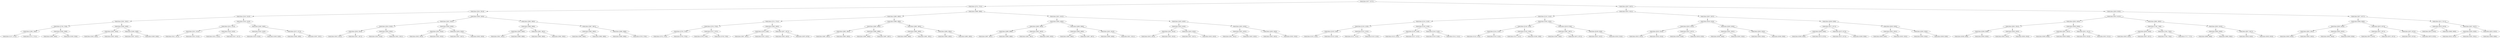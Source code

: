 digraph G{
1479091717 [label="Node{data=[5077, 5077]}"]
1479091717 -> 909065574
909065574 [label="Node{data=[3701, 3701]}"]
909065574 -> 534085308
534085308 [label="Node{data=[3614, 3614]}"]
534085308 -> 1203023752
1203023752 [label="Node{data=[3410, 3410]}"]
1203023752 -> 1455206517
1455206517 [label="Node{data=[3361, 3361]}"]
1455206517 -> 423064521
423064521 [label="Node{data=[2758, 2758]}"]
423064521 -> 765710029
765710029 [label="Node{data=[1994, 1994]}"]
765710029 -> 1334443038
1334443038 [label="Node{data=[1472, 1472]}"]
765710029 -> 2080756354
2080756354 [label="Node{data=[2721, 2721]}"]
423064521 -> 1578000368
1578000368 [label="Node{data=[3296, 3296]}"]
1578000368 -> 1835542362
1835542362 [label="Node{data=[2806, 2806]}"]
1578000368 -> 1828806629
1828806629 [label="Node{data=[3339, 3339]}"]
1455206517 -> 1061294341
1061294341 [label="Node{data=[3406, 3406]}"]
1061294341 -> 329201858
329201858 [label="Node{data=[3404, 3404]}"]
329201858 -> 1063362332
1063362332 [label="Node{data=[3403, 3403]}"]
329201858 -> 1484259682
1484259682 [label="Node{data=[3405, 3405]}"]
1061294341 -> 2006841681
2006841681 [label="Node{data=[3408, 3408]}"]
2006841681 -> 489588296
489588296 [label="Node{data=[3407, 3407]}"]
2006841681 -> 772043662
772043662 [label="Node{data=[3409, 3409]}"]
1203023752 -> 921637949
921637949 [label="Node{data=[3418, 3418]}"]
921637949 -> 773858496
773858496 [label="Node{data=[3414, 3414]}"]
773858496 -> 1205205898
1205205898 [label="Node{data=[3412, 3412]}"]
1205205898 -> 1245739261
1245739261 [label="Node{data=[3411, 3411]}"]
1205205898 -> 79745908
79745908 [label="Node{data=[3413, 3413]}"]
773858496 -> 736751880
736751880 [label="Node{data=[3416, 3416]}"]
736751880 -> 1133008468
1133008468 [label="Node{data=[3415, 3415]}"]
736751880 -> 180767048
180767048 [label="Node{data=[3417, 3417]}"]
921637949 -> 144666647
144666647 [label="Node{data=[3463, 3463]}"]
144666647 -> 1822077373
1822077373 [label="Node{data=[3420, 3420]}"]
1822077373 -> 1839292556
1839292556 [label="Node{data=[3419, 3419]}"]
1822077373 -> 1435891833
1435891833 [label="Node{data=[3439, 3439]}"]
144666647 -> 653862164
653862164 [label="Node{data=[3572, 3572]}"]
653862164 -> 534212399
534212399 [label="Node{data=[3489, 3489]}"]
653862164 -> 2039794009
2039794009 [label="Node{data=[3597, 3597]}"]
534085308 -> 54046754
54046754 [label="Node{data=[3630, 3630]}"]
54046754 -> 1812391124
1812391124 [label="Node{data=[3622, 3622]}"]
1812391124 -> 1208762476
1208762476 [label="Node{data=[3618, 3618]}"]
1208762476 -> 395154997
395154997 [label="Node{data=[3616, 3616]}"]
395154997 -> 1374850374
1374850374 [label="Node{data=[3615, 3615]}"]
395154997 -> 168424424
168424424 [label="Node{data=[3617, 3617]}"]
1208762476 -> 539811301
539811301 [label="Node{data=[3620, 3620]}"]
539811301 -> 1533795307
1533795307 [label="Node{data=[3619, 3619]}"]
539811301 -> 515306877
515306877 [label="Node{data=[3621, 3621]}"]
1812391124 -> 1533400048
1533400048 [label="Node{data=[3626, 3626]}"]
1533400048 -> 501280396
501280396 [label="Node{data=[3624, 3624]}"]
501280396 -> 408017496
408017496 [label="Node{data=[3623, 3623]}"]
501280396 -> 837146930
837146930 [label="Node{data=[3625, 3625]}"]
1533400048 -> 1147823789
1147823789 [label="Node{data=[3628, 3628]}"]
1147823789 -> 1592026146
1592026146 [label="Node{data=[3627, 3627]}"]
1147823789 -> 1223812796
1223812796 [label="Node{data=[3629, 3629]}"]
54046754 -> 1463978713
1463978713 [label="Node{data=[3693, 3693]}"]
1463978713 -> 1082835346
1082835346 [label="Node{data=[3689, 3689]}"]
1082835346 -> 1035106517
1035106517 [label="Node{data=[3659, 3659]}"]
1035106517 -> 2058464729
2058464729 [label="Node{data=[3631, 3631]}"]
1035106517 -> 963048468
963048468 [label="Node{data=[3688, 3688]}"]
1082835346 -> 804664571
804664571 [label="Node{data=[3691, 3691]}"]
804664571 -> 28083456
28083456 [label="Node{data=[3690, 3690]}"]
804664571 -> 1988374409
1988374409 [label="Node{data=[3692, 3692]}"]
1463978713 -> 2026681113
2026681113 [label="Node{data=[3697, 3697]}"]
2026681113 -> 1719865623
1719865623 [label="Node{data=[3695, 3695]}"]
1719865623 -> 65145922
65145922 [label="Node{data=[3694, 3694]}"]
1719865623 -> 1414370256
1414370256 [label="Node{data=[3696, 3696]}"]
2026681113 -> 1233434171
1233434171 [label="Node{data=[3699, 3699]}"]
1233434171 -> 930155957
930155957 [label="Node{data=[3698, 3698]}"]
1233434171 -> 618829573
618829573 [label="Node{data=[3700, 3700]}"]
909065574 -> 470373210
470373210 [label="Node{data=[4896, 4896]}"]
470373210 -> 1892682638
1892682638 [label="Node{data=[4880, 4880]}"]
1892682638 -> 1332980868
1332980868 [label="Node{data=[3741, 3741]}"]
1332980868 -> 2132361424
2132361424 [label="Node{data=[3705, 3705]}"]
2132361424 -> 702308330
702308330 [label="Node{data=[3703, 3703]}"]
702308330 -> 1495313700
1495313700 [label="Node{data=[3702, 3702]}"]
702308330 -> 199572744
199572744 [label="Node{data=[3704, 3704]}"]
2132361424 -> 1045427044
1045427044 [label="Node{data=[3707, 3707]}"]
1045427044 -> 1973934152
1973934152 [label="Node{data=[3706, 3706]}"]
1045427044 -> 699531861
699531861 [label="Node{data=[3708, 3708]}"]
1332980868 -> 186476310
186476310 [label="Node{data=[4463, 4463]}"]
186476310 -> 1250451906
1250451906 [label="Node{data=[4138, 4138]}"]
1250451906 -> 19305795
19305795 [label="Node{data=[3807, 3807]}"]
1250451906 -> 952078232
952078232 [label="Node{data=[4181, 4181]}"]
186476310 -> 1484417614
1484417614 [label="Node{data=[4877, 4877]}"]
1484417614 -> 1375049458
1375049458 [label="Node{data=[4625, 4625]}"]
1484417614 -> 1691131138
1691131138 [label="Node{data=[4879, 4879]}"]
1892682638 -> 541789516
541789516 [label="Node{data=[4888, 4888]}"]
541789516 -> 736635665
736635665 [label="Node{data=[4884, 4884]}"]
736635665 -> 1448569496
1448569496 [label="Node{data=[4882, 4882]}"]
1448569496 -> 1458821597
1458821597 [label="Node{data=[4881, 4881]}"]
1448569496 -> 774545186
774545186 [label="Node{data=[4883, 4883]}"]
736635665 -> 1156618581
1156618581 [label="Node{data=[4886, 4886]}"]
1156618581 -> 698231033
698231033 [label="Node{data=[4885, 4885]}"]
1156618581 -> 1634414886
1634414886 [label="Node{data=[4887, 4887]}"]
541789516 -> 457335206
457335206 [label="Node{data=[4892, 4892]}"]
457335206 -> 1530427818
1530427818 [label="Node{data=[4890, 4890]}"]
1530427818 -> 62479316
62479316 [label="Node{data=[4889, 4889]}"]
1530427818 -> 996386948
996386948 [label="Node{data=[4891, 4891]}"]
457335206 -> 866427167
866427167 [label="Node{data=[4894, 4894]}"]
866427167 -> 726236136
726236136 [label="Node{data=[4893, 4893]}"]
866427167 -> 1650975406
1650975406 [label="Node{data=[4895, 4895]}"]
470373210 -> 1155940846
1155940846 [label="Node{data=[4912, 4912]}"]
1155940846 -> 1381805108
1381805108 [label="Node{data=[4904, 4904]}"]
1381805108 -> 850009004
850009004 [label="Node{data=[4900, 4900]}"]
850009004 -> 1871048133
1871048133 [label="Node{data=[4898, 4898]}"]
1871048133 -> 429533418
429533418 [label="Node{data=[4897, 4897]}"]
1871048133 -> 781196001
781196001 [label="Node{data=[4899, 4899]}"]
850009004 -> 1275401188
1275401188 [label="Node{data=[4902, 4902]}"]
1275401188 -> 204350564
204350564 [label="Node{data=[4901, 4901]}"]
1275401188 -> 1144750195
1144750195 [label="Node{data=[4903, 4903]}"]
1381805108 -> 1792199943
1792199943 [label="Node{data=[4908, 4908]}"]
1792199943 -> 246180234
246180234 [label="Node{data=[4906, 4906]}"]
246180234 -> 1943826751
1943826751 [label="Node{data=[4905, 4905]}"]
246180234 -> 1811697455
1811697455 [label="Node{data=[4907, 4907]}"]
1792199943 -> 398073250
398073250 [label="Node{data=[4910, 4910]}"]
398073250 -> 2058864358
2058864358 [label="Node{data=[4909, 4909]}"]
398073250 -> 1794245894
1794245894 [label="Node{data=[4911, 4911]}"]
1155940846 -> 1669245504
1669245504 [label="Node{data=[4920, 4920]}"]
1669245504 -> 619637888
619637888 [label="Node{data=[4916, 4916]}"]
619637888 -> 1613405709
1613405709 [label="Node{data=[4914, 4914]}"]
1613405709 -> 445283643
445283643 [label="Node{data=[4913, 4913]}"]
1613405709 -> 212924544
212924544 [label="Node{data=[4915, 4915]}"]
619637888 -> 1600757626
1600757626 [label="Node{data=[4918, 4918]}"]
1600757626 -> 1804056684
1804056684 [label="Node{data=[4917, 4917]}"]
1600757626 -> 581792642
581792642 [label="Node{data=[4919, 4919]}"]
1669245504 -> 693304239
693304239 [label="Node{data=[4924, 4924]}"]
693304239 -> 986919856
986919856 [label="Node{data=[4922, 4922]}"]
986919856 -> 1824634974
1824634974 [label="Node{data=[4921, 4921]}"]
986919856 -> 632944423
632944423 [label="Node{data=[4923, 4923]}"]
693304239 -> 453570492
453570492 [label="Node{data=[4926, 4926]}"]
453570492 -> 946143710
946143710 [label="Node{data=[4925, 4925]}"]
453570492 -> 1502043588
1502043588 [label="Node{data=[5035, 5035]}"]
1479091717 -> 871209244
871209244 [label="Node{data=[6297, 6297]}"]
871209244 -> 1866786258
1866786258 [label="Node{data=[6251, 6251]}"]
1866786258 -> 2143248917
2143248917 [label="Node{data=[5142, 5142]}"]
2143248917 -> 481655131
481655131 [label="Node{data=[5134, 5134]}"]
481655131 -> 1137649320
1137649320 [label="Node{data=[5130, 5130]}"]
1137649320 -> 191705462
191705462 [label="Node{data=[5109, 5109]}"]
191705462 -> 256263620
256263620 [label="Node{data=[5105, 5105]}"]
191705462 -> 948869846
948869846 [label="Node{data=[5129, 5129]}"]
1137649320 -> 38670601
38670601 [label="Node{data=[5132, 5132]}"]
38670601 -> 1615488695
1615488695 [label="Node{data=[5131, 5131]}"]
38670601 -> 1562339103
1562339103 [label="Node{data=[5133, 5133]}"]
481655131 -> 294329920
294329920 [label="Node{data=[5138, 5138]}"]
294329920 -> 1673499425
1673499425 [label="Node{data=[5136, 5136]}"]
1673499425 -> 1358118463
1358118463 [label="Node{data=[5135, 5135]}"]
1673499425 -> 1987218593
1987218593 [label="Node{data=[5137, 5137]}"]
294329920 -> 1069741361
1069741361 [label="Node{data=[5140, 5140]}"]
1069741361 -> 544952179
544952179 [label="Node{data=[5139, 5139]}"]
1069741361 -> 1773182853
1773182853 [label="Node{data=[5141, 5141]}"]
2143248917 -> 197460374
197460374 [label="Node{data=[5350, 5350]}"]
197460374 -> 595990178
595990178 [label="Node{data=[5146, 5146]}"]
595990178 -> 1509737846
1509737846 [label="Node{data=[5144, 5144]}"]
1509737846 -> 878523771
878523771 [label="Node{data=[5143, 5143]}"]
1509737846 -> 397892567
397892567 [label="Node{data=[5145, 5145]}"]
595990178 -> 77036677
77036677 [label="Node{data=[5148, 5148]}"]
77036677 -> 1006620180
1006620180 [label="Node{data=[5147, 5147]}"]
77036677 -> 1716835069
1716835069 [label="Node{data=[5268, 5268]}"]
197460374 -> 1259361283
1259361283 [label="Node{data=[6136, 6136]}"]
1259361283 -> 1952217776
1952217776 [label="Node{data=[5897, 5897]}"]
1952217776 -> 823563585
823563585 [label="Node{data=[5383, 5383]}"]
1952217776 -> 1897233060
1897233060 [label="Node{data=[6072, 6072]}"]
1259361283 -> 946637001
946637001 [label="Node{data=[6199, 6199]}"]
946637001 -> 796060814
796060814 [label="Node{data=[6167, 6167]}"]
946637001 -> 717998268
717998268 [label="Node{data=[6245, 6245]}"]
1866786258 -> 1892767515
1892767515 [label="Node{data=[6267, 6267]}"]
1892767515 -> 740795144
740795144 [label="Node{data=[6259, 6259]}"]
740795144 -> 344534174
344534174 [label="Node{data=[6255, 6255]}"]
344534174 -> 1618188443
1618188443 [label="Node{data=[6253, 6253]}"]
1618188443 -> 442524161
442524161 [label="Node{data=[6252, 6252]}"]
1618188443 -> 189705638
189705638 [label="Node{data=[6254, 6254]}"]
344534174 -> 1451134349
1451134349 [label="Node{data=[6257, 6257]}"]
1451134349 -> 716533913
716533913 [label="Node{data=[6256, 6256]}"]
1451134349 -> 861695908
861695908 [label="Node{data=[6258, 6258]}"]
740795144 -> 1300350964
1300350964 [label="Node{data=[6263, 6263]}"]
1300350964 -> 1865496876
1865496876 [label="Node{data=[6261, 6261]}"]
1865496876 -> 1853992427
1853992427 [label="Node{data=[6260, 6260]}"]
1865496876 -> 1055968976
1055968976 [label="Node{data=[6262, 6262]}"]
1300350964 -> 2098008221
2098008221 [label="Node{data=[6265, 6265]}"]
2098008221 -> 462667337
462667337 [label="Node{data=[6264, 6264]}"]
2098008221 -> 2015274533
2015274533 [label="Node{data=[6266, 6266]}"]
1892767515 -> 1075863992
1075863992 [label="Node{data=[6289, 6289]}"]
1075863992 -> 1438386393
1438386393 [label="Node{data=[6271, 6271]}"]
1438386393 -> 1398506961
1398506961 [label="Node{data=[6269, 6269]}"]
1398506961 -> 1593388561
1593388561 [label="Node{data=[6268, 6268]}"]
1398506961 -> 488094167
488094167 [label="Node{data=[6270, 6270]}"]
1438386393 -> 685277292
685277292 [label="Node{data=[6273, 6273]}"]
685277292 -> 656604587
656604587 [label="Node{data=[6272, 6272]}"]
685277292 -> 817678072
817678072 [label="Node{data=[6288, 6288]}"]
1075863992 -> 281348153
281348153 [label="Node{data=[6293, 6293]}"]
281348153 -> 2096247213
2096247213 [label="Node{data=[6291, 6291]}"]
2096247213 -> 1284326461
1284326461 [label="Node{data=[6290, 6290]}"]
2096247213 -> 441499730
441499730 [label="Node{data=[6292, 6292]}"]
281348153 -> 585926625
585926625 [label="Node{data=[6295, 6295]}"]
585926625 -> 1342088520
1342088520 [label="Node{data=[6294, 6294]}"]
585926625 -> 1769253926
1769253926 [label="Node{data=[6296, 6296]}"]
871209244 -> 1975165706
1975165706 [label="Node{data=[9029, 9029]}"]
1975165706 -> 858776019
858776019 [label="Node{data=[6313, 6313]}"]
858776019 -> 155305499
155305499 [label="Node{data=[6305, 6305]}"]
155305499 -> 1167609481
1167609481 [label="Node{data=[6301, 6301]}"]
1167609481 -> 1696204739
1696204739 [label="Node{data=[6299, 6299]}"]
1696204739 -> 704070602
704070602 [label="Node{data=[6298, 6298]}"]
1696204739 -> 780216817
780216817 [label="Node{data=[6300, 6300]}"]
1167609481 -> 694863534
694863534 [label="Node{data=[6303, 6303]}"]
694863534 -> 477886559
477886559 [label="Node{data=[6302, 6302]}"]
694863534 -> 251724041
251724041 [label="Node{data=[6304, 6304]}"]
155305499 -> 686325689
686325689 [label="Node{data=[6309, 6309]}"]
686325689 -> 1472758716
1472758716 [label="Node{data=[6307, 6307]}"]
1472758716 -> 347217946
347217946 [label="Node{data=[6306, 6306]}"]
1472758716 -> 322724556
322724556 [label="Node{data=[6308, 6308]}"]
686325689 -> 2026033829
2026033829 [label="Node{data=[6311, 6311]}"]
2026033829 -> 1803840354
1803840354 [label="Node{data=[6310, 6310]}"]
2026033829 -> 1857238264
1857238264 [label="Node{data=[6312, 6312]}"]
858776019 -> 518590944
518590944 [label="Node{data=[8862, 8862]}"]
518590944 -> 1892728674
1892728674 [label="Node{data=[7166, 7166]}"]
1892728674 -> 952571233
952571233 [label="Node{data=[6356, 6356]}"]
952571233 -> 1327817333
1327817333 [label="Node{data=[6355, 6355]}"]
952571233 -> 420781152
420781152 [label="Node{data=[6357, 6357]}"]
1892728674 -> 1825184655
1825184655 [label="Node{data=[7643, 7643]}"]
1825184655 -> 1814460266
1814460266 [label="Node{data=[7304, 7304]}"]
1825184655 -> 75040721
75040721 [label="Node{data=[7727, 7727]}"]
518590944 -> 959671458
959671458 [label="Node{data=[9025, 9025]}"]
959671458 -> 93916776
93916776 [label="Node{data=[8930, 8930]}"]
93916776 -> 1515959446
1515959446 [label="Node{data=[8898, 8898]}"]
93916776 -> 382760835
382760835 [label="Node{data=[8993, 8993]}"]
959671458 -> 883183495
883183495 [label="Node{data=[9027, 9027]}"]
883183495 -> 2038693173
2038693173 [label="Node{data=[9026, 9026]}"]
883183495 -> 2130381207
2130381207 [label="Node{data=[9028, 9028]}"]
1975165706 -> 1803687332
1803687332 [label="Node{data=[9077, 9077]}"]
1803687332 -> 2110564132
2110564132 [label="Node{data=[9069, 9069]}"]
2110564132 -> 465606653
465606653 [label="Node{data=[9033, 9033]}"]
465606653 -> 1028756131
1028756131 [label="Node{data=[9031, 9031]}"]
1028756131 -> 1183158168
1183158168 [label="Node{data=[9030, 9030]}"]
1028756131 -> 1583932907
1583932907 [label="Node{data=[9032, 9032]}"]
465606653 -> 1091108516
1091108516 [label="Node{data=[9035, 9035]}"]
1091108516 -> 1887283372
1887283372 [label="Node{data=[9034, 9034]}"]
1091108516 -> 443420788
443420788 [label="Node{data=[9036, 9036]}"]
2110564132 -> 61929839
61929839 [label="Node{data=[9073, 9073]}"]
61929839 -> 97245795
97245795 [label="Node{data=[9071, 9071]}"]
97245795 -> 409877182
409877182 [label="Node{data=[9070, 9070]}"]
97245795 -> 1919509623
1919509623 [label="Node{data=[9072, 9072]}"]
61929839 -> 1989574868
1989574868 [label="Node{data=[9075, 9075]}"]
1989574868 -> 760566951
760566951 [label="Node{data=[9074, 9074]}"]
1989574868 -> 1149710457
1149710457 [label="Node{data=[9076, 9076]}"]
1803687332 -> 2104802882
2104802882 [label="Node{data=[9111, 9111]}"]
2104802882 -> 1059455256
1059455256 [label="Node{data=[9079, 9079]}"]
1059455256 -> 953256503
953256503 [label="Node{data=[9078, 9078]}"]
1059455256 -> 1160274348
1160274348 [label="Node{data=[9080, 9080]}"]
2104802882 -> 494289381
494289381 [label="Node{data=[9457, 9457]}"]
494289381 -> 316128658
316128658 [label="Node{data=[9263, 9263]}"]
316128658 -> 644025805
644025805 [label="Node{data=[9232, 9232]}"]
316128658 -> 541076908
541076908 [label="Node{data=[9281, 9281]}"]
494289381 -> 253114664
253114664 [label="Node{data=[9525, 9525]}"]
253114664 -> 545402485
545402485 [label="Node{data=[9586, 9586]}"]
}